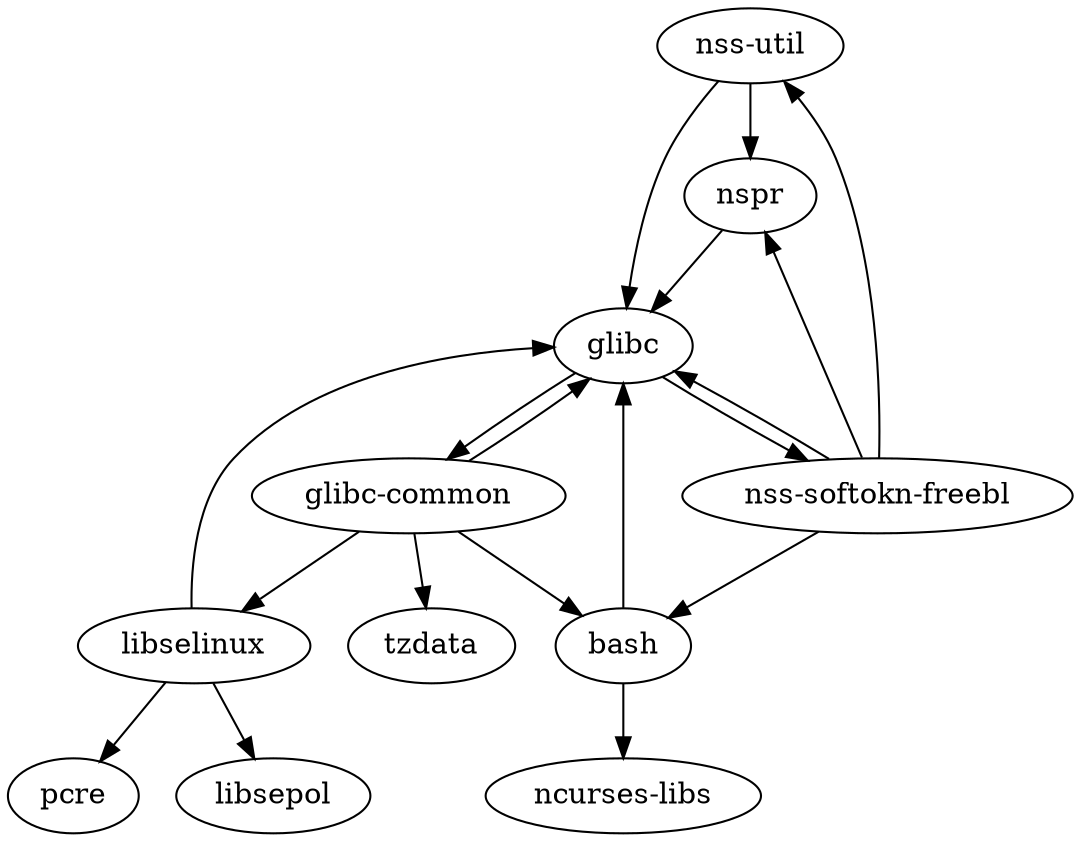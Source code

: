 digraph G {
"nss-util" -> "nspr"; "nss-util" -> "glibc"; "nspr" -> "glibc"; "bash" -> "glibc"; "bash" -> "ncurses-libs"; "glibc" -> "glibc-common"; "glibc" -> "nss-softokn-freebl"; "nss-softokn-freebl" -> "nspr"; "nss-softokn-freebl" -> "bash"; "nss-softokn-freebl" -> "glibc"; "nss-softokn-freebl" -> "nss-util"; "libselinux" -> "pcre"; "libselinux" -> "glibc"; "libselinux" -> "libsepol"; "glibc-common" -> "tzdata"; "glibc-common" -> "bash"; "glibc-common" -> "glibc"; "glibc-common" -> "libselinux"; }
